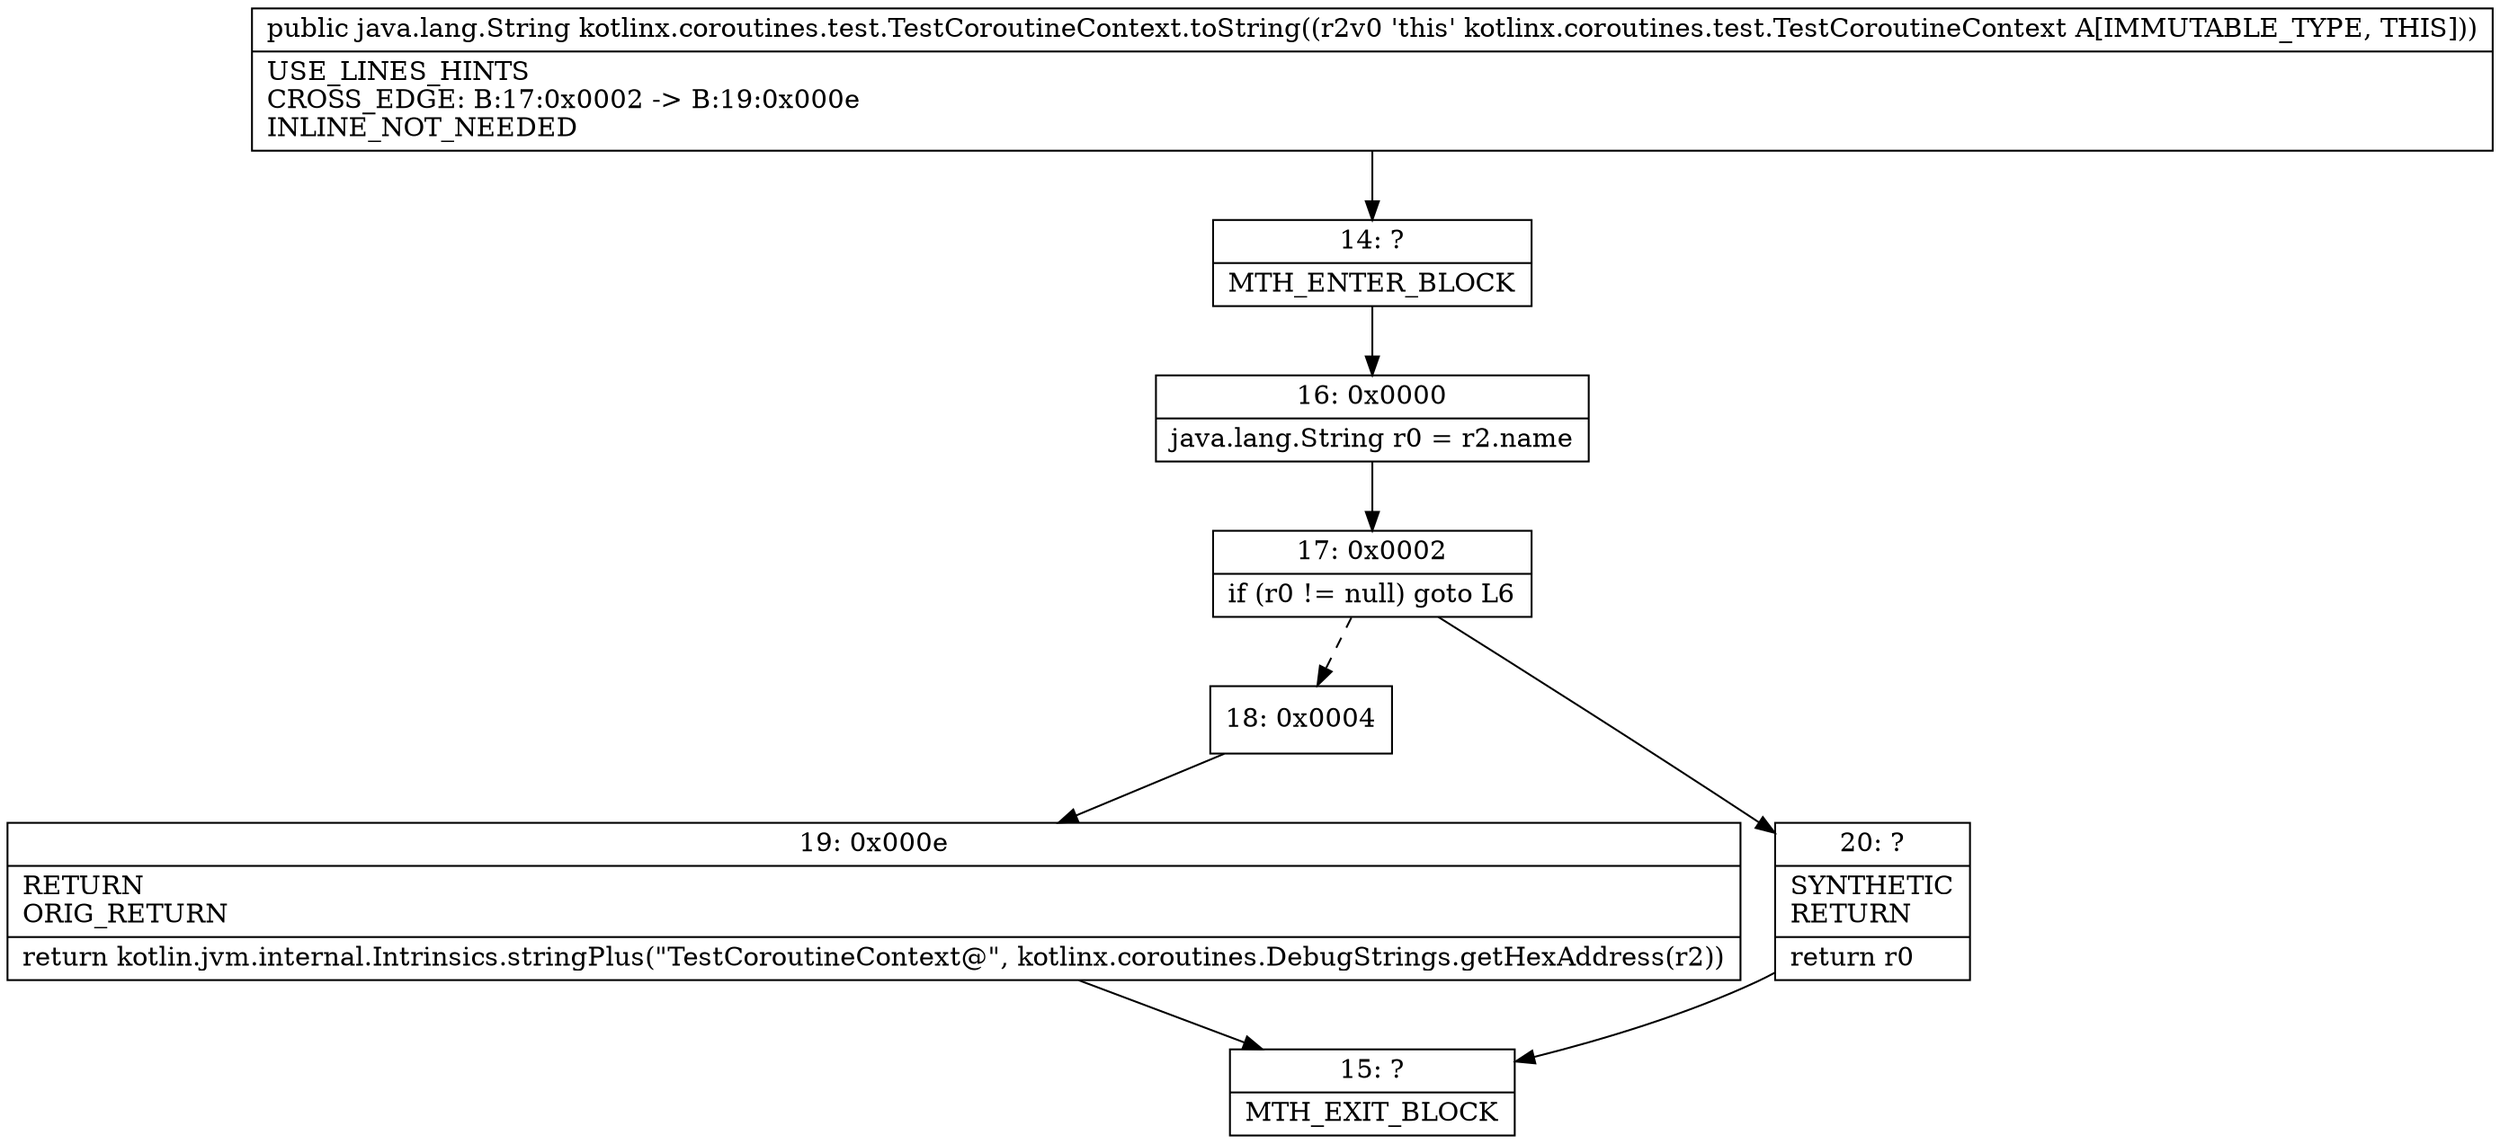digraph "CFG forkotlinx.coroutines.test.TestCoroutineContext.toString()Ljava\/lang\/String;" {
Node_14 [shape=record,label="{14\:\ ?|MTH_ENTER_BLOCK\l}"];
Node_16 [shape=record,label="{16\:\ 0x0000|java.lang.String r0 = r2.name\l}"];
Node_17 [shape=record,label="{17\:\ 0x0002|if (r0 != null) goto L6\l}"];
Node_18 [shape=record,label="{18\:\ 0x0004}"];
Node_19 [shape=record,label="{19\:\ 0x000e|RETURN\lORIG_RETURN\l|return kotlin.jvm.internal.Intrinsics.stringPlus(\"TestCoroutineContext@\", kotlinx.coroutines.DebugStrings.getHexAddress(r2))\l}"];
Node_15 [shape=record,label="{15\:\ ?|MTH_EXIT_BLOCK\l}"];
Node_20 [shape=record,label="{20\:\ ?|SYNTHETIC\lRETURN\l|return r0\l}"];
MethodNode[shape=record,label="{public java.lang.String kotlinx.coroutines.test.TestCoroutineContext.toString((r2v0 'this' kotlinx.coroutines.test.TestCoroutineContext A[IMMUTABLE_TYPE, THIS]))  | USE_LINES_HINTS\lCROSS_EDGE: B:17:0x0002 \-\> B:19:0x000e\lINLINE_NOT_NEEDED\l}"];
MethodNode -> Node_14;Node_14 -> Node_16;
Node_16 -> Node_17;
Node_17 -> Node_18[style=dashed];
Node_17 -> Node_20;
Node_18 -> Node_19;
Node_19 -> Node_15;
Node_20 -> Node_15;
}

